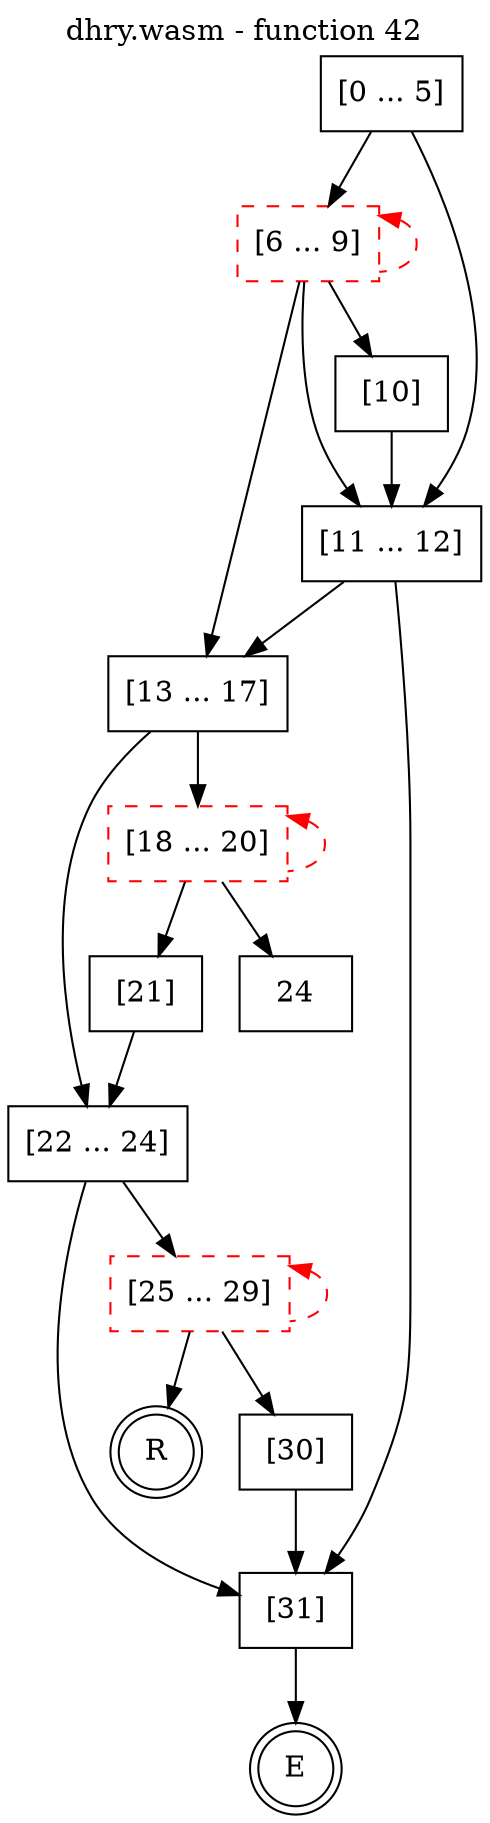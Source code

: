 digraph finite_state_machine {
    label = "dhry.wasm - function 42"
    labelloc =  t
    labelfontsize = 16
    labelfontcolor = black
    labelfontname = "Helvetica"
    node [shape = doublecircle]; E R ;
    node [shape = box];
    node [shape=box, color=black, style=solid] 0[label="[0 ... 5]"]
    node [shape=box, color=red, style=dashed] 6[label="[6 ... 9]"]
    node [shape=box, color=black, style=solid] 10[label="[10]"]
    node [shape=box, color=black, style=solid] 11[label="[11 ... 12]"]
    node [shape=box, color=black, style=solid] 13[label="[13 ... 17]"]
    node [shape=box, color=red, style=dashed] 18[label="[18 ... 20]"]
    node [shape=box, color=black, style=solid] 21[label="[21]"]
    node [shape=box, color=black, style=solid] 22[label="[22 ... 24]"]
    node [shape=box, color=red, style=dashed] 25[label="[25 ... 29]"]
    node [shape=box, color=black, style=solid] 30[label="[30]"]
    node [shape=box, color=black, style=solid] 31[label="[31]"]
    node [shape=box, color=black, style=solid] R[label="R"]
    0 -> 6;
    0 -> 11;
    6 -> 10;
    6 -> 11;
    6 -> 13;
    6 -> 6[style="dashed" color="red" dir=back];
    10 -> 11;
    11 -> 13;
    11 -> 31;
    13 -> 18;
    13 -> 22;
    18 -> 21;
    18 -> 24;
    18 -> 18[style="dashed" color="red" dir=back];
    21 -> 22;
    22 -> 25;
    22 -> 31;
    25 -> 30;
    25 -> R;
    25 -> 25[style="dashed" color="red" dir=back];
    30 -> 31;
    31 -> E;
}
